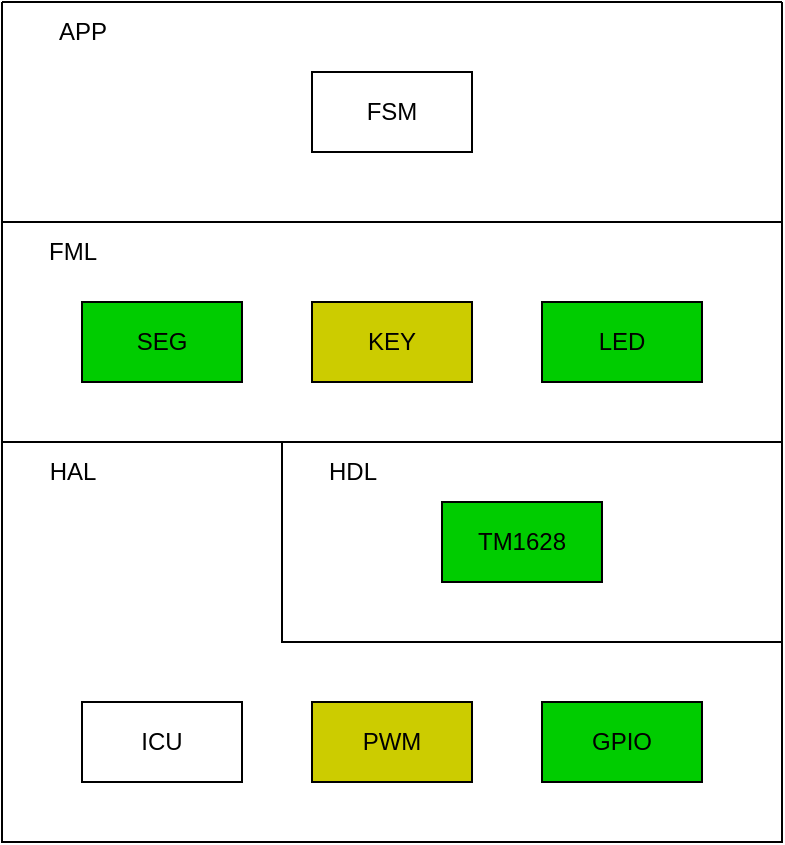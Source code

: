 <mxfile version="21.0.6" type="device"><diagram name="第 1 页" id="SNflFVLh0lPdYjuMBRXv"><mxGraphModel dx="1037" dy="484" grid="1" gridSize="10" guides="1" tooltips="1" connect="1" arrows="1" fold="1" page="1" pageScale="1" pageWidth="827" pageHeight="1169" math="0" shadow="0"><root><mxCell id="0"/><mxCell id="1" parent="0"/><mxCell id="gVC505M1uytxKzxw6qvf-2" value="" style="swimlane;startSize=0;fillColor=#66B2FF;" parent="1" vertex="1"><mxGeometry x="200" y="320" width="390" height="200" as="geometry"><mxRectangle x="200" y="320" width="50" height="40" as="alternateBounds"/></mxGeometry></mxCell><mxCell id="gVC505M1uytxKzxw6qvf-3" value="" style="swimlane;startSize=0;" parent="gVC505M1uytxKzxw6qvf-2" vertex="1"><mxGeometry x="140" width="250" height="100" as="geometry"><mxRectangle x="90" width="50" height="40" as="alternateBounds"/></mxGeometry></mxCell><mxCell id="gVC505M1uytxKzxw6qvf-7" value="HDL" style="text;html=1;align=center;verticalAlign=middle;resizable=0;points=[];autosize=1;strokeColor=none;fillColor=none;" parent="gVC505M1uytxKzxw6qvf-3" vertex="1"><mxGeometry x="10" width="50" height="30" as="geometry"/></mxCell><mxCell id="gVC505M1uytxKzxw6qvf-10" value="TM1628" style="rounded=0;whiteSpace=wrap;html=1;fillColor=#00CC00;" parent="gVC505M1uytxKzxw6qvf-3" vertex="1"><mxGeometry x="80" y="30" width="80" height="40" as="geometry"/></mxCell><mxCell id="gVC505M1uytxKzxw6qvf-9" value="HAL" style="text;html=1;align=center;verticalAlign=middle;resizable=0;points=[];autosize=1;strokeColor=none;fillColor=none;" parent="gVC505M1uytxKzxw6qvf-2" vertex="1"><mxGeometry x="10" width="50" height="30" as="geometry"/></mxCell><mxCell id="gVC505M1uytxKzxw6qvf-14" value="GPIO" style="rounded=0;whiteSpace=wrap;html=1;fillColor=#00CC00;" parent="gVC505M1uytxKzxw6qvf-2" vertex="1"><mxGeometry x="270" y="130" width="80" height="40" as="geometry"/></mxCell><mxCell id="gVC505M1uytxKzxw6qvf-15" value="PWM" style="rounded=0;whiteSpace=wrap;html=1;fillColor=#CCCC00;" parent="gVC505M1uytxKzxw6qvf-2" vertex="1"><mxGeometry x="155" y="130" width="80" height="40" as="geometry"/></mxCell><mxCell id="gVC505M1uytxKzxw6qvf-16" value="ICU" style="rounded=0;whiteSpace=wrap;html=1;" parent="gVC505M1uytxKzxw6qvf-2" vertex="1"><mxGeometry x="40" y="130" width="80" height="40" as="geometry"/></mxCell><mxCell id="gVC505M1uytxKzxw6qvf-4" value="" style="swimlane;startSize=0;" parent="1" vertex="1"><mxGeometry x="200" y="210" width="390" height="110" as="geometry"><mxRectangle x="200" y="210" width="50" height="40" as="alternateBounds"/></mxGeometry></mxCell><mxCell id="gVC505M1uytxKzxw6qvf-6" value="FML" style="text;html=1;align=center;verticalAlign=middle;resizable=0;points=[];autosize=1;strokeColor=none;fillColor=none;" parent="gVC505M1uytxKzxw6qvf-4" vertex="1"><mxGeometry x="10" width="50" height="30" as="geometry"/></mxCell><mxCell id="gVC505M1uytxKzxw6qvf-17" value="SEG" style="rounded=0;whiteSpace=wrap;html=1;fillColor=#00CC00;" parent="gVC505M1uytxKzxw6qvf-4" vertex="1"><mxGeometry x="40" y="40" width="80" height="40" as="geometry"/></mxCell><mxCell id="gVC505M1uytxKzxw6qvf-18" value="KEY" style="rounded=0;whiteSpace=wrap;html=1;fillColor=#CCCC00;" parent="gVC505M1uytxKzxw6qvf-4" vertex="1"><mxGeometry x="155" y="40" width="80" height="40" as="geometry"/></mxCell><mxCell id="gVC505M1uytxKzxw6qvf-19" value="LED" style="rounded=0;whiteSpace=wrap;html=1;fillColor=#00CC00;" parent="gVC505M1uytxKzxw6qvf-4" vertex="1"><mxGeometry x="270" y="40" width="80" height="40" as="geometry"/></mxCell><mxCell id="gVC505M1uytxKzxw6qvf-5" value="" style="swimlane;startSize=0;" parent="1" vertex="1"><mxGeometry x="200" y="100" width="390" height="110" as="geometry"/></mxCell><mxCell id="gVC505M1uytxKzxw6qvf-8" value="APP" style="text;html=1;align=center;verticalAlign=middle;resizable=0;points=[];autosize=1;strokeColor=none;fillColor=none;" parent="gVC505M1uytxKzxw6qvf-5" vertex="1"><mxGeometry x="15" width="50" height="30" as="geometry"/></mxCell><mxCell id="gVC505M1uytxKzxw6qvf-20" value="FSM" style="rounded=0;whiteSpace=wrap;html=1;" parent="gVC505M1uytxKzxw6qvf-5" vertex="1"><mxGeometry x="155" y="35" width="80" height="40" as="geometry"/></mxCell></root></mxGraphModel></diagram></mxfile>